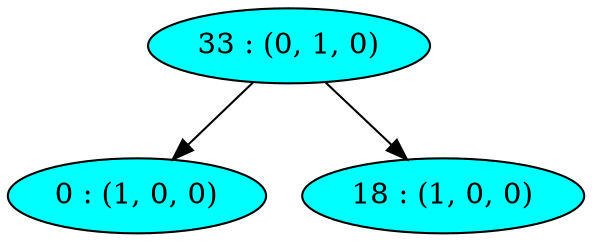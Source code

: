 digraph {
0[label="0 : (1, 0, 0)", style=filled, fillcolor=cyan];
1[label="33 : (0, 1, 0)", style=filled, fillcolor=cyan];
2[label="18 : (1, 0, 0)", style=filled, fillcolor=cyan];
1 -> 0;
1 -> 2;
}
